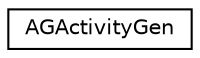 digraph "Graphical Class Hierarchy"
{
  edge [fontname="Helvetica",fontsize="10",labelfontname="Helvetica",labelfontsize="10"];
  node [fontname="Helvetica",fontsize="10",shape=record];
  rankdir="LR";
  Node0 [label="AGActivityGen",height=0.2,width=0.4,color="black", fillcolor="white", style="filled",URL="$d5/d09/class_a_g_activity_gen.html",tooltip="Central object handling City, Activities and Trips. "];
}
